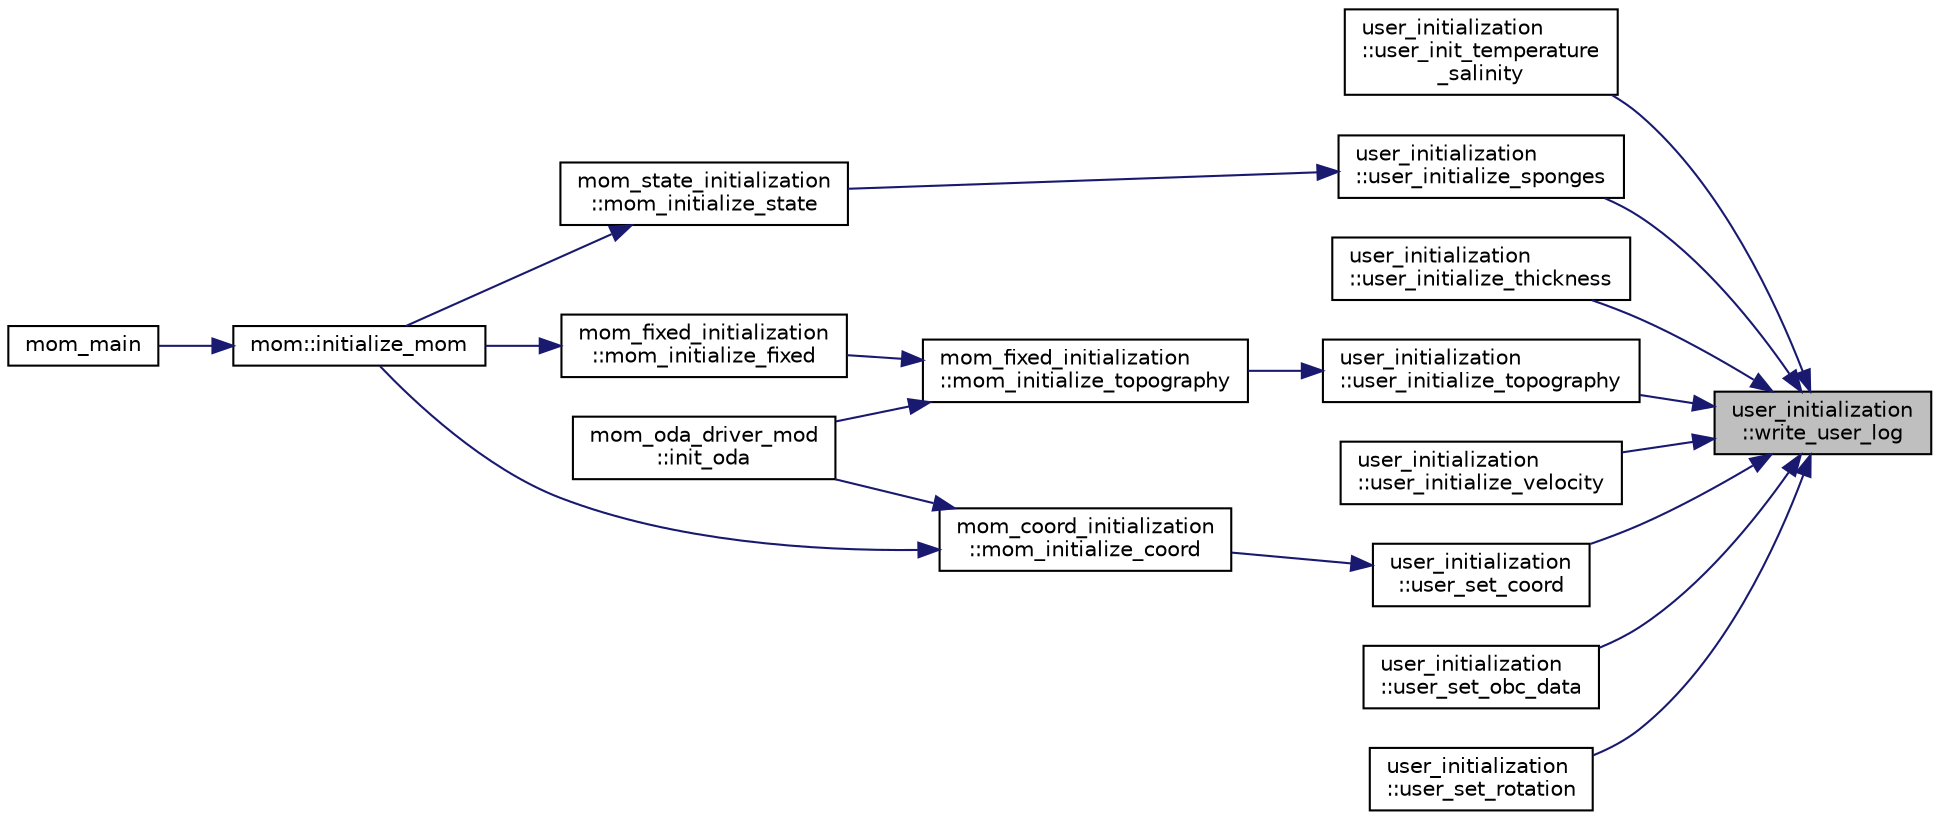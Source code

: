 digraph "user_initialization::write_user_log"
{
 // INTERACTIVE_SVG=YES
 // LATEX_PDF_SIZE
  edge [fontname="Helvetica",fontsize="10",labelfontname="Helvetica",labelfontsize="10"];
  node [fontname="Helvetica",fontsize="10",shape=record];
  rankdir="RL";
  Node1 [label="user_initialization\l::write_user_log",height=0.2,width=0.4,color="black", fillcolor="grey75", style="filled", fontcolor="black",tooltip="Write output about the parameter values being used."];
  Node1 -> Node2 [dir="back",color="midnightblue",fontsize="10",style="solid",fontname="Helvetica"];
  Node2 [label="user_initialization\l::user_init_temperature\l_salinity",height=0.2,width=0.4,color="black", fillcolor="white", style="filled",URL="$namespaceuser__initialization.html#aa6db7133a474bd7832e85ad5bd9df0ca",tooltip="This function puts the initial layer temperatures and salinities into T(:,:,:) and S(:,..."];
  Node1 -> Node3 [dir="back",color="midnightblue",fontsize="10",style="solid",fontname="Helvetica"];
  Node3 [label="user_initialization\l::user_initialize_sponges",height=0.2,width=0.4,color="black", fillcolor="white", style="filled",URL="$namespaceuser__initialization.html#a6ec70f2ab81af41619df4db0f7da098f",tooltip="Set up the sponges."];
  Node3 -> Node4 [dir="back",color="midnightblue",fontsize="10",style="solid",fontname="Helvetica"];
  Node4 [label="mom_state_initialization\l::mom_initialize_state",height=0.2,width=0.4,color="black", fillcolor="white", style="filled",URL="$namespacemom__state__initialization.html#a81503d4f1855cb185f122d6314e4f06c",tooltip="Initialize temporally evolving fields, either as initial conditions or by reading them from a restart..."];
  Node4 -> Node5 [dir="back",color="midnightblue",fontsize="10",style="solid",fontname="Helvetica"];
  Node5 [label="mom::initialize_mom",height=0.2,width=0.4,color="black", fillcolor="white", style="filled",URL="$namespacemom.html#a96708b16215666edbfa5b46228f3a200",tooltip="Initialize MOM, including memory allocation, setting up parameters and diagnostics,..."];
  Node5 -> Node6 [dir="back",color="midnightblue",fontsize="10",style="solid",fontname="Helvetica"];
  Node6 [label="mom_main",height=0.2,width=0.4,color="black", fillcolor="white", style="filled",URL="$MOM__driver_8F90.html#a08fffeb2d8e8acbf9ed4609be6d258c6",tooltip=" "];
  Node1 -> Node7 [dir="back",color="midnightblue",fontsize="10",style="solid",fontname="Helvetica"];
  Node7 [label="user_initialization\l::user_initialize_thickness",height=0.2,width=0.4,color="black", fillcolor="white", style="filled",URL="$namespaceuser__initialization.html#a3ee75fd9d1d059afb7f07ff13561a565",tooltip="initialize thicknesses."];
  Node1 -> Node8 [dir="back",color="midnightblue",fontsize="10",style="solid",fontname="Helvetica"];
  Node8 [label="user_initialization\l::user_initialize_topography",height=0.2,width=0.4,color="black", fillcolor="white", style="filled",URL="$namespaceuser__initialization.html#ad48bbaeae8df60afdaffe34590d835ab",tooltip="Initialize topography."];
  Node8 -> Node9 [dir="back",color="midnightblue",fontsize="10",style="solid",fontname="Helvetica"];
  Node9 [label="mom_fixed_initialization\l::mom_initialize_topography",height=0.2,width=0.4,color="black", fillcolor="white", style="filled",URL="$namespacemom__fixed__initialization.html#ae980c841ada6296d07df08442398e87b",tooltip="MOM_initialize_topography makes the appropriate call to set up the bathymetry. At this point the topo..."];
  Node9 -> Node10 [dir="back",color="midnightblue",fontsize="10",style="solid",fontname="Helvetica"];
  Node10 [label="mom_oda_driver_mod\l::init_oda",height=0.2,width=0.4,color="black", fillcolor="white", style="filled",URL="$namespacemom__oda__driver__mod.html#aaaf67b8d0e0db3ba3dfe09e24d2b8b24",tooltip="initialize First_guess (prior) and Analysis grid information for all ensemble members"];
  Node9 -> Node11 [dir="back",color="midnightblue",fontsize="10",style="solid",fontname="Helvetica"];
  Node11 [label="mom_fixed_initialization\l::mom_initialize_fixed",height=0.2,width=0.4,color="black", fillcolor="white", style="filled",URL="$namespacemom__fixed__initialization.html#a79fad1bd49f85eaa0579def2d9d4ae53",tooltip="MOM_initialize_fixed sets up time-invariant quantities related to MOM6's horizontal grid,..."];
  Node11 -> Node5 [dir="back",color="midnightblue",fontsize="10",style="solid",fontname="Helvetica"];
  Node1 -> Node12 [dir="back",color="midnightblue",fontsize="10",style="solid",fontname="Helvetica"];
  Node12 [label="user_initialization\l::user_initialize_velocity",height=0.2,width=0.4,color="black", fillcolor="white", style="filled",URL="$namespaceuser__initialization.html#a757c666f3e23714d9ec76912c4aba048",tooltip="initialize velocities."];
  Node1 -> Node13 [dir="back",color="midnightblue",fontsize="10",style="solid",fontname="Helvetica"];
  Node13 [label="user_initialization\l::user_set_coord",height=0.2,width=0.4,color="black", fillcolor="white", style="filled",URL="$namespaceuser__initialization.html#a541d25539cbb198ae0ed7c1356f267cf",tooltip="Set vertical coordinates."];
  Node13 -> Node14 [dir="back",color="midnightblue",fontsize="10",style="solid",fontname="Helvetica"];
  Node14 [label="mom_coord_initialization\l::mom_initialize_coord",height=0.2,width=0.4,color="black", fillcolor="white", style="filled",URL="$namespacemom__coord__initialization.html#a08150041e51696069c49248793248c77",tooltip="MOM_initialize_coord sets up time-invariant quantities related to MOM6's vertical coordinate."];
  Node14 -> Node10 [dir="back",color="midnightblue",fontsize="10",style="solid",fontname="Helvetica"];
  Node14 -> Node5 [dir="back",color="midnightblue",fontsize="10",style="solid",fontname="Helvetica"];
  Node1 -> Node15 [dir="back",color="midnightblue",fontsize="10",style="solid",fontname="Helvetica"];
  Node15 [label="user_initialization\l::user_set_obc_data",height=0.2,width=0.4,color="black", fillcolor="white", style="filled",URL="$namespaceuser__initialization.html#a257e5194c434ba287d296f7a228c6a0c",tooltip="This subroutine sets the properties of flow at open boundary conditions."];
  Node1 -> Node16 [dir="back",color="midnightblue",fontsize="10",style="solid",fontname="Helvetica"];
  Node16 [label="user_initialization\l::user_set_rotation",height=0.2,width=0.4,color="black", fillcolor="white", style="filled",URL="$namespaceuser__initialization.html#a83f001dcb5625d866c1265120a248e3c",tooltip=" "];
}

